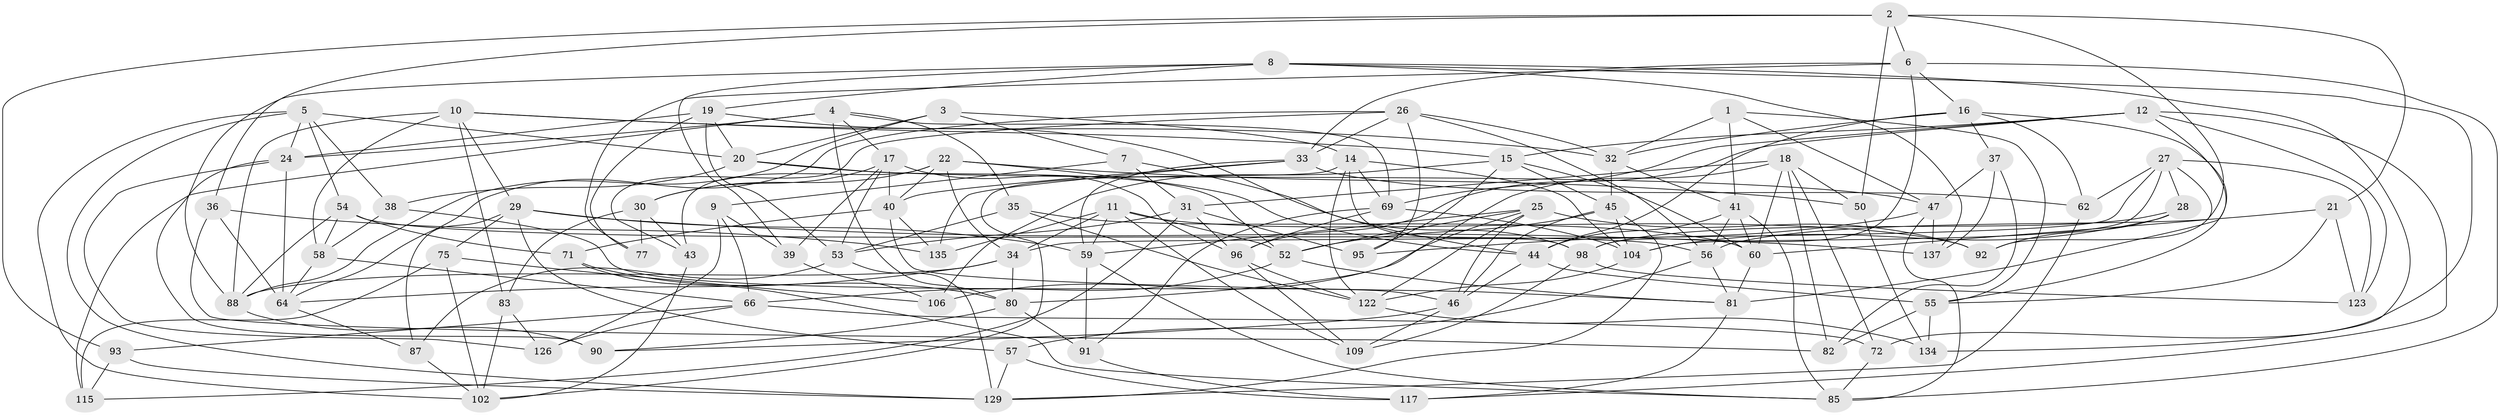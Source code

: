 // original degree distribution, {4: 1.0}
// Generated by graph-tools (version 1.1) at 2025/42/03/06/25 10:42:22]
// undirected, 89 vertices, 229 edges
graph export_dot {
graph [start="1"]
  node [color=gray90,style=filled];
  1;
  2 [super="+121"];
  3;
  4 [super="+107"];
  5 [super="+49"];
  6 [super="+124"];
  7;
  8 [super="+42"];
  9;
  10 [super="+48"];
  11 [super="+13"];
  12 [super="+23"];
  14 [super="+84"];
  15 [super="+99"];
  16 [super="+67"];
  17 [super="+63"];
  18 [super="+141"];
  19 [super="+128"];
  20 [super="+89"];
  21;
  22 [super="+131"];
  24 [super="+111"];
  25 [super="+108"];
  26 [super="+51"];
  27 [super="+100"];
  28;
  29 [super="+68"];
  30 [super="+73"];
  31 [super="+101"];
  32 [super="+78"];
  33 [super="+76"];
  34 [super="+61"];
  35;
  36;
  37;
  38;
  39;
  40 [super="+65"];
  41 [super="+79"];
  43;
  44 [super="+114"];
  45 [super="+132"];
  46 [super="+120"];
  47 [super="+105"];
  50;
  52 [super="+127"];
  53 [super="+116"];
  54 [super="+74"];
  55 [super="+70"];
  56 [super="+113"];
  57;
  58 [super="+86"];
  59 [super="+136"];
  60 [super="+97"];
  62;
  64 [super="+103"];
  66 [super="+94"];
  69 [super="+112"];
  71;
  72;
  75;
  77;
  80 [super="+119"];
  81 [super="+118"];
  82;
  83;
  85 [super="+133"];
  87;
  88 [super="+142"];
  90;
  91;
  92;
  93;
  95;
  96 [super="+140"];
  98 [super="+138"];
  102 [super="+110"];
  104 [super="+125"];
  106;
  109;
  115;
  117;
  122 [super="+139"];
  123;
  126;
  129 [super="+130"];
  134;
  135;
  137;
  1 -- 41;
  1 -- 32;
  1 -- 47;
  1 -- 55;
  2 -- 93;
  2 -- 36;
  2 -- 50;
  2 -- 60;
  2 -- 21;
  2 -- 6;
  3 -- 7;
  3 -- 88;
  3 -- 14;
  3 -- 20;
  4 -- 115;
  4 -- 35;
  4 -- 80;
  4 -- 17;
  4 -- 24;
  4 -- 69;
  5 -- 102;
  5 -- 38;
  5 -- 20;
  5 -- 24;
  5 -- 129;
  5 -- 54;
  6 -- 77;
  6 -- 85;
  6 -- 98;
  6 -- 16;
  6 -- 33;
  7 -- 9;
  7 -- 98;
  7 -- 31;
  8 -- 137;
  8 -- 19;
  8 -- 88;
  8 -- 72;
  8 -- 134;
  8 -- 39;
  9 -- 126;
  9 -- 39;
  9 -- 66;
  10 -- 88;
  10 -- 32;
  10 -- 58;
  10 -- 83;
  10 -- 29;
  10 -- 15;
  11 -- 109;
  11 -- 135;
  11 -- 92;
  11 -- 34;
  11 -- 59;
  11 -- 52;
  12 -- 123;
  12 -- 96;
  12 -- 15;
  12 -- 69;
  12 -- 117;
  12 -- 81;
  14 -- 98;
  14 -- 104;
  14 -- 122;
  14 -- 102;
  14 -- 69;
  15 -- 45;
  15 -- 106;
  15 -- 60;
  15 -- 95;
  16 -- 62;
  16 -- 32;
  16 -- 37;
  16 -- 55;
  16 -- 44;
  17 -- 39;
  17 -- 96;
  17 -- 40;
  17 -- 53;
  17 -- 30;
  18 -- 72;
  18 -- 80;
  18 -- 50;
  18 -- 82;
  18 -- 31;
  18 -- 60;
  19 -- 24;
  19 -- 44;
  19 -- 20;
  19 -- 77;
  19 -- 53;
  20 -- 38;
  20 -- 52;
  20 -- 47;
  21 -- 123;
  21 -- 55;
  21 -- 56;
  22 -- 50;
  22 -- 40;
  22 -- 34;
  22 -- 43;
  22 -- 44;
  22 -- 30;
  24 -- 90;
  24 -- 126;
  24 -- 64;
  25 -- 106;
  25 -- 59;
  25 -- 52;
  25 -- 122;
  25 -- 92;
  25 -- 46;
  26 -- 56;
  26 -- 64;
  26 -- 32;
  26 -- 43;
  26 -- 95;
  26 -- 33;
  27 -- 62;
  27 -- 123;
  27 -- 28;
  27 -- 92;
  27 -- 34;
  27 -- 104;
  28 -- 104;
  28 -- 98;
  28 -- 92;
  29 -- 57;
  29 -- 137;
  29 -- 75;
  29 -- 59;
  29 -- 87;
  30 -- 77 [weight=2];
  30 -- 83;
  30 -- 43;
  31 -- 115;
  31 -- 96;
  31 -- 53;
  31 -- 95;
  32 -- 41;
  32 -- 45;
  33 -- 62;
  33 -- 59;
  33 -- 40;
  33 -- 135;
  34 -- 64;
  34 -- 88;
  34 -- 80;
  35 -- 53;
  35 -- 122;
  35 -- 60;
  36 -- 135;
  36 -- 64;
  36 -- 82;
  37 -- 137;
  37 -- 82;
  37 -- 47;
  38 -- 58;
  38 -- 46;
  39 -- 106;
  40 -- 135;
  40 -- 71;
  40 -- 81;
  41 -- 44;
  41 -- 85;
  41 -- 56;
  41 -- 60;
  43 -- 102;
  44 -- 46;
  44 -- 55;
  45 -- 46;
  45 -- 129;
  45 -- 104;
  45 -- 52;
  46 -- 109;
  46 -- 90;
  47 -- 85;
  47 -- 95;
  47 -- 137;
  50 -- 134;
  52 -- 81;
  52 -- 66;
  53 -- 129;
  53 -- 87;
  54 -- 56;
  54 -- 58 [weight=2];
  54 -- 88;
  54 -- 71;
  55 -- 134;
  55 -- 82;
  56 -- 57;
  56 -- 81;
  57 -- 129;
  57 -- 117;
  58 -- 66;
  58 -- 64;
  59 -- 91;
  59 -- 85;
  60 -- 81;
  62 -- 129;
  64 -- 87;
  66 -- 72;
  66 -- 126;
  66 -- 93;
  69 -- 91;
  69 -- 104;
  69 -- 96;
  71 -- 85;
  71 -- 80;
  72 -- 85;
  75 -- 106;
  75 -- 115;
  75 -- 102;
  80 -- 91;
  80 -- 90;
  81 -- 117;
  83 -- 126;
  83 -- 102;
  87 -- 102;
  88 -- 90;
  91 -- 117;
  93 -- 115;
  93 -- 129;
  96 -- 109;
  96 -- 122;
  98 -- 123;
  98 -- 109;
  104 -- 122;
  122 -- 134;
}
